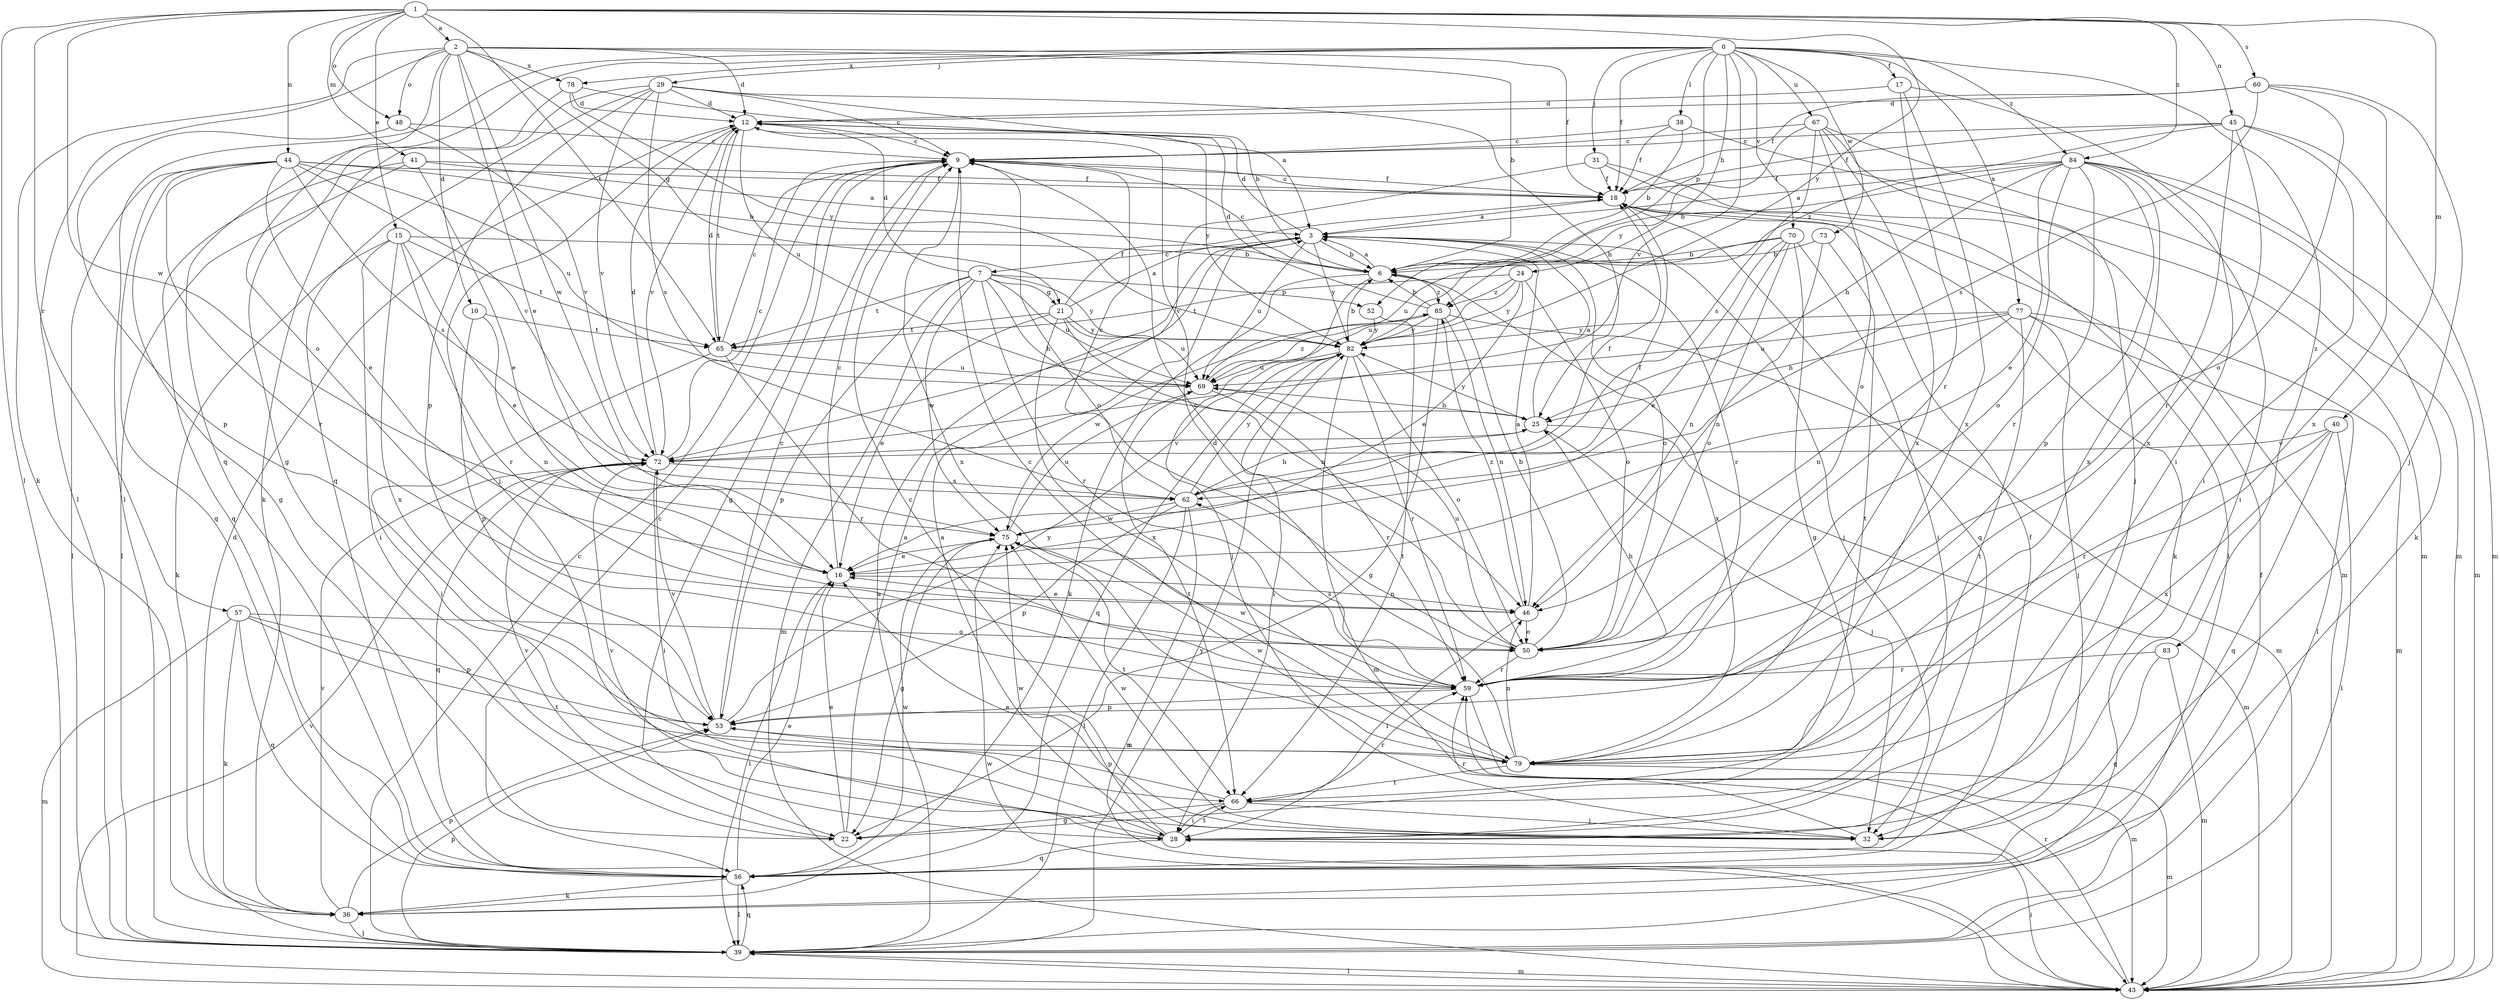 strict digraph  {
0;
1;
2;
3;
6;
7;
9;
10;
12;
15;
16;
17;
18;
21;
22;
24;
25;
28;
29;
31;
32;
36;
38;
39;
40;
41;
43;
44;
45;
46;
48;
50;
52;
53;
56;
57;
59;
60;
62;
65;
66;
67;
69;
70;
72;
73;
75;
77;
78;
79;
82;
83;
84;
85;
0 -> 17  [label=f];
0 -> 18  [label=f];
0 -> 24  [label=h];
0 -> 29  [label=j];
0 -> 31  [label=j];
0 -> 38  [label=l];
0 -> 39  [label=l];
0 -> 52  [label=p];
0 -> 56  [label=q];
0 -> 67  [label=u];
0 -> 70  [label=v];
0 -> 72  [label=v];
0 -> 73  [label=w];
0 -> 77  [label=x];
0 -> 78  [label=x];
0 -> 83  [label=z];
0 -> 84  [label=z];
1 -> 2  [label=a];
1 -> 15  [label=e];
1 -> 39  [label=l];
1 -> 40  [label=m];
1 -> 41  [label=m];
1 -> 44  [label=n];
1 -> 45  [label=n];
1 -> 48  [label=o];
1 -> 57  [label=r];
1 -> 60  [label=s];
1 -> 65  [label=t];
1 -> 75  [label=w];
1 -> 82  [label=y];
1 -> 84  [label=z];
2 -> 6  [label=b];
2 -> 10  [label=d];
2 -> 12  [label=d];
2 -> 16  [label=e];
2 -> 18  [label=f];
2 -> 21  [label=g];
2 -> 36  [label=k];
2 -> 39  [label=l];
2 -> 48  [label=o];
2 -> 50  [label=o];
2 -> 75  [label=w];
2 -> 78  [label=x];
3 -> 6  [label=b];
3 -> 7  [label=c];
3 -> 12  [label=d];
3 -> 32  [label=j];
3 -> 50  [label=o];
3 -> 59  [label=r];
3 -> 69  [label=u];
3 -> 82  [label=y];
6 -> 3  [label=a];
6 -> 9  [label=c];
6 -> 32  [label=j];
6 -> 36  [label=k];
6 -> 79  [label=x];
6 -> 85  [label=z];
7 -> 12  [label=d];
7 -> 21  [label=g];
7 -> 25  [label=h];
7 -> 43  [label=m];
7 -> 52  [label=p];
7 -> 53  [label=p];
7 -> 59  [label=r];
7 -> 65  [label=t];
7 -> 69  [label=u];
7 -> 75  [label=w];
7 -> 82  [label=y];
9 -> 18  [label=f];
9 -> 22  [label=g];
9 -> 50  [label=o];
9 -> 79  [label=x];
10 -> 46  [label=n];
10 -> 53  [label=p];
10 -> 65  [label=t];
12 -> 9  [label=c];
12 -> 32  [label=j];
12 -> 65  [label=t];
12 -> 69  [label=u];
12 -> 72  [label=v];
12 -> 82  [label=y];
15 -> 6  [label=b];
15 -> 16  [label=e];
15 -> 28  [label=i];
15 -> 36  [label=k];
15 -> 59  [label=r];
15 -> 65  [label=t];
15 -> 79  [label=x];
16 -> 9  [label=c];
16 -> 39  [label=l];
16 -> 46  [label=n];
17 -> 12  [label=d];
17 -> 28  [label=i];
17 -> 59  [label=r];
17 -> 79  [label=x];
18 -> 3  [label=a];
18 -> 9  [label=c];
18 -> 36  [label=k];
18 -> 56  [label=q];
21 -> 3  [label=a];
21 -> 16  [label=e];
21 -> 18  [label=f];
21 -> 46  [label=n];
21 -> 65  [label=t];
21 -> 69  [label=u];
21 -> 79  [label=x];
21 -> 82  [label=y];
22 -> 3  [label=a];
22 -> 16  [label=e];
22 -> 72  [label=v];
24 -> 16  [label=e];
24 -> 50  [label=o];
24 -> 65  [label=t];
24 -> 69  [label=u];
24 -> 82  [label=y];
24 -> 85  [label=z];
25 -> 3  [label=a];
25 -> 32  [label=j];
25 -> 43  [label=m];
25 -> 72  [label=v];
25 -> 82  [label=y];
28 -> 3  [label=a];
28 -> 56  [label=q];
28 -> 66  [label=t];
28 -> 72  [label=v];
28 -> 75  [label=w];
29 -> 3  [label=a];
29 -> 9  [label=c];
29 -> 12  [label=d];
29 -> 25  [label=h];
29 -> 36  [label=k];
29 -> 53  [label=p];
29 -> 56  [label=q];
29 -> 62  [label=s];
29 -> 72  [label=v];
31 -> 18  [label=f];
31 -> 39  [label=l];
31 -> 43  [label=m];
31 -> 72  [label=v];
32 -> 9  [label=c];
32 -> 16  [label=e];
32 -> 59  [label=r];
32 -> 75  [label=w];
36 -> 39  [label=l];
36 -> 53  [label=p];
36 -> 72  [label=v];
38 -> 6  [label=b];
38 -> 9  [label=c];
38 -> 18  [label=f];
38 -> 43  [label=m];
39 -> 3  [label=a];
39 -> 9  [label=c];
39 -> 12  [label=d];
39 -> 18  [label=f];
39 -> 43  [label=m];
39 -> 53  [label=p];
39 -> 56  [label=q];
39 -> 82  [label=y];
40 -> 39  [label=l];
40 -> 56  [label=q];
40 -> 59  [label=r];
40 -> 72  [label=v];
40 -> 79  [label=x];
41 -> 3  [label=a];
41 -> 16  [label=e];
41 -> 18  [label=f];
41 -> 39  [label=l];
41 -> 56  [label=q];
43 -> 28  [label=i];
43 -> 39  [label=l];
43 -> 59  [label=r];
43 -> 72  [label=v];
43 -> 75  [label=w];
44 -> 6  [label=b];
44 -> 16  [label=e];
44 -> 18  [label=f];
44 -> 22  [label=g];
44 -> 39  [label=l];
44 -> 56  [label=q];
44 -> 59  [label=r];
44 -> 62  [label=s];
44 -> 69  [label=u];
44 -> 72  [label=v];
45 -> 9  [label=c];
45 -> 18  [label=f];
45 -> 28  [label=i];
45 -> 43  [label=m];
45 -> 59  [label=r];
45 -> 79  [label=x];
45 -> 85  [label=z];
46 -> 3  [label=a];
46 -> 16  [label=e];
46 -> 28  [label=i];
46 -> 50  [label=o];
46 -> 85  [label=z];
48 -> 9  [label=c];
48 -> 53  [label=p];
48 -> 72  [label=v];
50 -> 6  [label=b];
50 -> 9  [label=c];
50 -> 59  [label=r];
50 -> 69  [label=u];
52 -> 66  [label=t];
52 -> 82  [label=y];
53 -> 9  [label=c];
53 -> 72  [label=v];
53 -> 79  [label=x];
53 -> 82  [label=y];
56 -> 9  [label=c];
56 -> 16  [label=e];
56 -> 18  [label=f];
56 -> 36  [label=k];
56 -> 39  [label=l];
56 -> 75  [label=w];
57 -> 36  [label=k];
57 -> 43  [label=m];
57 -> 50  [label=o];
57 -> 53  [label=p];
57 -> 56  [label=q];
57 -> 66  [label=t];
59 -> 25  [label=h];
59 -> 43  [label=m];
59 -> 53  [label=p];
59 -> 62  [label=s];
59 -> 75  [label=w];
60 -> 12  [label=d];
60 -> 18  [label=f];
60 -> 32  [label=j];
60 -> 50  [label=o];
60 -> 62  [label=s];
60 -> 79  [label=x];
62 -> 9  [label=c];
62 -> 18  [label=f];
62 -> 25  [label=h];
62 -> 39  [label=l];
62 -> 43  [label=m];
62 -> 53  [label=p];
62 -> 75  [label=w];
62 -> 82  [label=y];
65 -> 9  [label=c];
65 -> 12  [label=d];
65 -> 28  [label=i];
65 -> 59  [label=r];
65 -> 69  [label=u];
66 -> 22  [label=g];
66 -> 28  [label=i];
66 -> 32  [label=j];
66 -> 53  [label=p];
66 -> 59  [label=r];
67 -> 9  [label=c];
67 -> 32  [label=j];
67 -> 43  [label=m];
67 -> 50  [label=o];
67 -> 62  [label=s];
67 -> 79  [label=x];
67 -> 82  [label=y];
69 -> 25  [label=h];
69 -> 59  [label=r];
69 -> 66  [label=t];
69 -> 85  [label=z];
70 -> 6  [label=b];
70 -> 16  [label=e];
70 -> 22  [label=g];
70 -> 28  [label=i];
70 -> 46  [label=n];
70 -> 50  [label=o];
70 -> 69  [label=u];
72 -> 9  [label=c];
72 -> 12  [label=d];
72 -> 28  [label=i];
72 -> 56  [label=q];
72 -> 62  [label=s];
73 -> 6  [label=b];
73 -> 46  [label=n];
73 -> 66  [label=t];
75 -> 16  [label=e];
75 -> 18  [label=f];
75 -> 22  [label=g];
75 -> 66  [label=t];
75 -> 69  [label=u];
77 -> 25  [label=h];
77 -> 32  [label=j];
77 -> 39  [label=l];
77 -> 43  [label=m];
77 -> 46  [label=n];
77 -> 66  [label=t];
77 -> 69  [label=u];
77 -> 82  [label=y];
78 -> 6  [label=b];
78 -> 12  [label=d];
78 -> 22  [label=g];
78 -> 82  [label=y];
79 -> 9  [label=c];
79 -> 12  [label=d];
79 -> 43  [label=m];
79 -> 46  [label=n];
79 -> 66  [label=t];
79 -> 75  [label=w];
82 -> 6  [label=b];
82 -> 28  [label=i];
82 -> 43  [label=m];
82 -> 50  [label=o];
82 -> 56  [label=q];
82 -> 59  [label=r];
82 -> 69  [label=u];
83 -> 43  [label=m];
83 -> 56  [label=q];
83 -> 59  [label=r];
84 -> 3  [label=a];
84 -> 6  [label=b];
84 -> 16  [label=e];
84 -> 18  [label=f];
84 -> 25  [label=h];
84 -> 28  [label=i];
84 -> 36  [label=k];
84 -> 43  [label=m];
84 -> 50  [label=o];
84 -> 53  [label=p];
84 -> 59  [label=r];
84 -> 79  [label=x];
85 -> 6  [label=b];
85 -> 12  [label=d];
85 -> 22  [label=g];
85 -> 43  [label=m];
85 -> 46  [label=n];
85 -> 75  [label=w];
85 -> 82  [label=y];
}
